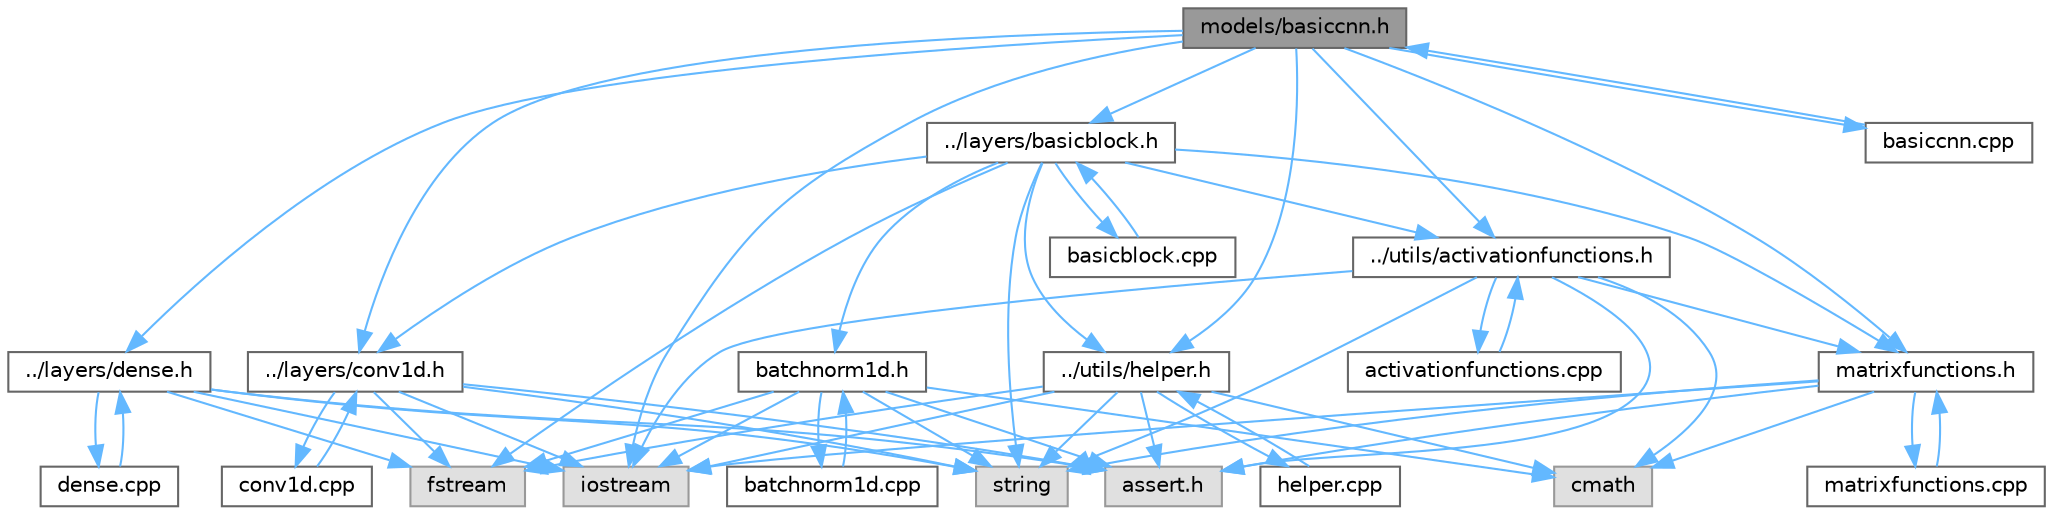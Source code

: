 digraph "models/basiccnn.h"
{
 // LATEX_PDF_SIZE
  bgcolor="transparent";
  edge [fontname=Helvetica,fontsize=10,labelfontname=Helvetica,labelfontsize=10];
  node [fontname=Helvetica,fontsize=10,shape=box,height=0.2,width=0.4];
  Node1 [id="Node000001",label="models/basiccnn.h",height=0.2,width=0.4,color="gray40", fillcolor="grey60", style="filled", fontcolor="black",tooltip=" "];
  Node1 -> Node2 [id="edge1_Node000001_Node000002",color="steelblue1",style="solid",tooltip=" "];
  Node2 [id="Node000002",label="iostream",height=0.2,width=0.4,color="grey60", fillcolor="#E0E0E0", style="filled",tooltip=" "];
  Node1 -> Node3 [id="edge2_Node000001_Node000003",color="steelblue1",style="solid",tooltip=" "];
  Node3 [id="Node000003",label="../layers/conv1d.h",height=0.2,width=0.4,color="grey40", fillcolor="white", style="filled",URL="$conv1d_8h.html",tooltip=" "];
  Node3 -> Node4 [id="edge3_Node000003_Node000004",color="steelblue1",style="solid",tooltip=" "];
  Node4 [id="Node000004",label="fstream",height=0.2,width=0.4,color="grey60", fillcolor="#E0E0E0", style="filled",tooltip=" "];
  Node3 -> Node5 [id="edge4_Node000003_Node000005",color="steelblue1",style="solid",tooltip=" "];
  Node5 [id="Node000005",label="assert.h",height=0.2,width=0.4,color="grey60", fillcolor="#E0E0E0", style="filled",tooltip=" "];
  Node3 -> Node6 [id="edge5_Node000003_Node000006",color="steelblue1",style="solid",tooltip=" "];
  Node6 [id="Node000006",label="string",height=0.2,width=0.4,color="grey60", fillcolor="#E0E0E0", style="filled",tooltip=" "];
  Node3 -> Node2 [id="edge6_Node000003_Node000002",color="steelblue1",style="solid",tooltip=" "];
  Node3 -> Node7 [id="edge7_Node000003_Node000007",color="steelblue1",style="solid",tooltip=" "];
  Node7 [id="Node000007",label="conv1d.cpp",height=0.2,width=0.4,color="grey40", fillcolor="white", style="filled",URL="$conv1d_8cpp_source.html",tooltip=" "];
  Node7 -> Node3 [id="edge8_Node000007_Node000003",color="steelblue1",style="solid",tooltip=" "];
  Node1 -> Node8 [id="edge9_Node000001_Node000008",color="steelblue1",style="solid",tooltip=" "];
  Node8 [id="Node000008",label="../layers/dense.h",height=0.2,width=0.4,color="grey40", fillcolor="white", style="filled",URL="$dense_8h_source.html",tooltip=" "];
  Node8 -> Node2 [id="edge10_Node000008_Node000002",color="steelblue1",style="solid",tooltip=" "];
  Node8 -> Node5 [id="edge11_Node000008_Node000005",color="steelblue1",style="solid",tooltip=" "];
  Node8 -> Node6 [id="edge12_Node000008_Node000006",color="steelblue1",style="solid",tooltip=" "];
  Node8 -> Node4 [id="edge13_Node000008_Node000004",color="steelblue1",style="solid",tooltip=" "];
  Node8 -> Node9 [id="edge14_Node000008_Node000009",color="steelblue1",style="solid",tooltip=" "];
  Node9 [id="Node000009",label="dense.cpp",height=0.2,width=0.4,color="grey40", fillcolor="white", style="filled",URL="$dense_8cpp.html",tooltip=" "];
  Node9 -> Node8 [id="edge15_Node000009_Node000008",color="steelblue1",style="solid",tooltip=" "];
  Node1 -> Node10 [id="edge16_Node000001_Node000010",color="steelblue1",style="solid",tooltip=" "];
  Node10 [id="Node000010",label="../utils/helper.h",height=0.2,width=0.4,color="grey40", fillcolor="white", style="filled",URL="$helper_8h.html",tooltip="Extra functions."];
  Node10 -> Node6 [id="edge17_Node000010_Node000006",color="steelblue1",style="solid",tooltip=" "];
  Node10 -> Node4 [id="edge18_Node000010_Node000004",color="steelblue1",style="solid",tooltip=" "];
  Node10 -> Node11 [id="edge19_Node000010_Node000011",color="steelblue1",style="solid",tooltip=" "];
  Node11 [id="Node000011",label="cmath",height=0.2,width=0.4,color="grey60", fillcolor="#E0E0E0", style="filled",tooltip=" "];
  Node10 -> Node2 [id="edge20_Node000010_Node000002",color="steelblue1",style="solid",tooltip=" "];
  Node10 -> Node5 [id="edge21_Node000010_Node000005",color="steelblue1",style="solid",tooltip=" "];
  Node10 -> Node12 [id="edge22_Node000010_Node000012",color="steelblue1",style="solid",tooltip=" "];
  Node12 [id="Node000012",label="helper.cpp",height=0.2,width=0.4,color="grey40", fillcolor="white", style="filled",URL="$helper_8cpp.html",tooltip="Extra functions."];
  Node12 -> Node10 [id="edge23_Node000012_Node000010",color="steelblue1",style="solid",tooltip=" "];
  Node1 -> Node13 [id="edge24_Node000001_Node000013",color="steelblue1",style="solid",tooltip=" "];
  Node13 [id="Node000013",label="../utils/activationfunctions.h",height=0.2,width=0.4,color="grey40", fillcolor="white", style="filled",URL="$activationfunctions_8h.html",tooltip="Consist of Activation functions used in ML."];
  Node13 -> Node6 [id="edge25_Node000013_Node000006",color="steelblue1",style="solid",tooltip=" "];
  Node13 -> Node11 [id="edge26_Node000013_Node000011",color="steelblue1",style="solid",tooltip=" "];
  Node13 -> Node2 [id="edge27_Node000013_Node000002",color="steelblue1",style="solid",tooltip=" "];
  Node13 -> Node5 [id="edge28_Node000013_Node000005",color="steelblue1",style="solid",tooltip=" "];
  Node13 -> Node14 [id="edge29_Node000013_Node000014",color="steelblue1",style="solid",tooltip=" "];
  Node14 [id="Node000014",label="matrixfunctions.h",height=0.2,width=0.4,color="grey40", fillcolor="white", style="filled",URL="$matrixfunctions_8h.html",tooltip="Matrix Functions."];
  Node14 -> Node6 [id="edge30_Node000014_Node000006",color="steelblue1",style="solid",tooltip=" "];
  Node14 -> Node11 [id="edge31_Node000014_Node000011",color="steelblue1",style="solid",tooltip=" "];
  Node14 -> Node2 [id="edge32_Node000014_Node000002",color="steelblue1",style="solid",tooltip=" "];
  Node14 -> Node5 [id="edge33_Node000014_Node000005",color="steelblue1",style="solid",tooltip=" "];
  Node14 -> Node15 [id="edge34_Node000014_Node000015",color="steelblue1",style="solid",tooltip=" "];
  Node15 [id="Node000015",label="matrixfunctions.cpp",height=0.2,width=0.4,color="grey40", fillcolor="white", style="filled",URL="$matrixfunctions_8cpp.html",tooltip="Matrix Functions."];
  Node15 -> Node14 [id="edge35_Node000015_Node000014",color="steelblue1",style="solid",tooltip=" "];
  Node13 -> Node16 [id="edge36_Node000013_Node000016",color="steelblue1",style="solid",tooltip=" "];
  Node16 [id="Node000016",label="activationfunctions.cpp",height=0.2,width=0.4,color="grey40", fillcolor="white", style="filled",URL="$activationfunctions_8cpp.html",tooltip="Consist of Activation functions used in ML."];
  Node16 -> Node13 [id="edge37_Node000016_Node000013",color="steelblue1",style="solid",tooltip=" "];
  Node1 -> Node14 [id="edge38_Node000001_Node000014",color="steelblue1",style="solid",tooltip=" "];
  Node1 -> Node17 [id="edge39_Node000001_Node000017",color="steelblue1",style="solid",tooltip=" "];
  Node17 [id="Node000017",label="../layers/basicblock.h",height=0.2,width=0.4,color="grey40", fillcolor="white", style="filled",URL="$basicblock_8h.html",tooltip="Basic Block with Conv1d, Relu and BatchNorm1."];
  Node17 -> Node3 [id="edge40_Node000017_Node000003",color="steelblue1",style="solid",tooltip=" "];
  Node17 -> Node10 [id="edge41_Node000017_Node000010",color="steelblue1",style="solid",tooltip=" "];
  Node17 -> Node13 [id="edge42_Node000017_Node000013",color="steelblue1",style="solid",tooltip=" "];
  Node17 -> Node14 [id="edge43_Node000017_Node000014",color="steelblue1",style="solid",tooltip=" "];
  Node17 -> Node18 [id="edge44_Node000017_Node000018",color="steelblue1",style="solid",tooltip=" "];
  Node18 [id="Node000018",label="batchnorm1d.h",height=0.2,width=0.4,color="grey40", fillcolor="white", style="filled",URL="$batchnorm1d_8h.html",tooltip=" "];
  Node18 -> Node11 [id="edge45_Node000018_Node000011",color="steelblue1",style="solid",tooltip=" "];
  Node18 -> Node4 [id="edge46_Node000018_Node000004",color="steelblue1",style="solid",tooltip=" "];
  Node18 -> Node5 [id="edge47_Node000018_Node000005",color="steelblue1",style="solid",tooltip=" "];
  Node18 -> Node6 [id="edge48_Node000018_Node000006",color="steelblue1",style="solid",tooltip=" "];
  Node18 -> Node2 [id="edge49_Node000018_Node000002",color="steelblue1",style="solid",tooltip=" "];
  Node18 -> Node19 [id="edge50_Node000018_Node000019",color="steelblue1",style="solid",tooltip=" "];
  Node19 [id="Node000019",label="batchnorm1d.cpp",height=0.2,width=0.4,color="grey40", fillcolor="white", style="filled",URL="$batchnorm1d_8cpp.html",tooltip=" "];
  Node19 -> Node18 [id="edge51_Node000019_Node000018",color="steelblue1",style="solid",tooltip=" "];
  Node17 -> Node6 [id="edge52_Node000017_Node000006",color="steelblue1",style="solid",tooltip=" "];
  Node17 -> Node4 [id="edge53_Node000017_Node000004",color="steelblue1",style="solid",tooltip=" "];
  Node17 -> Node20 [id="edge54_Node000017_Node000020",color="steelblue1",style="solid",tooltip=" "];
  Node20 [id="Node000020",label="basicblock.cpp",height=0.2,width=0.4,color="grey40", fillcolor="white", style="filled",URL="$basicblock_8cpp.html",tooltip="Basic Block with Conv1d, Relu and BatchNorm1."];
  Node20 -> Node17 [id="edge55_Node000020_Node000017",color="steelblue1",style="solid",tooltip=" "];
  Node1 -> Node21 [id="edge56_Node000001_Node000021",color="steelblue1",style="solid",tooltip=" "];
  Node21 [id="Node000021",label="basiccnn.cpp",height=0.2,width=0.4,color="grey40", fillcolor="white", style="filled",URL="$basiccnn_8cpp.html",tooltip=" "];
  Node21 -> Node1 [id="edge57_Node000021_Node000001",color="steelblue1",style="solid",tooltip=" "];
}
